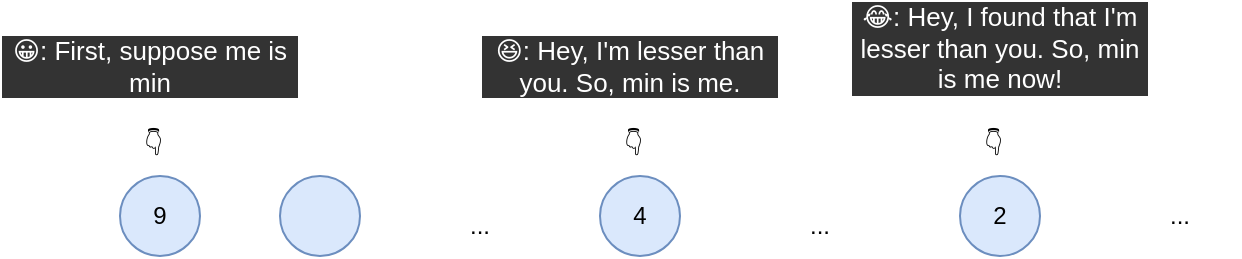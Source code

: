 <mxfile version="16.0.3" type="device"><diagram id="IEJ6oQPYVNCtGKbJSgM2" name="Page-1"><mxGraphModel dx="868" dy="425" grid="1" gridSize="10" guides="1" tooltips="1" connect="1" arrows="1" fold="1" page="1" pageScale="1" pageWidth="827" pageHeight="1169" math="0" shadow="0"><root><mxCell id="0"/><mxCell id="1" parent="0"/><mxCell id="hjbdmFrZJTsr64pxtBxD-2" value="9" style="ellipse;whiteSpace=wrap;html=1;aspect=fixed;fillColor=#dae8fc;strokeColor=#6c8ebf;" vertex="1" parent="1"><mxGeometry x="60" y="160" width="40" height="40" as="geometry"/></mxCell><mxCell id="hjbdmFrZJTsr64pxtBxD-3" value="" style="ellipse;whiteSpace=wrap;html=1;aspect=fixed;fillColor=#dae8fc;strokeColor=#6c8ebf;" vertex="1" parent="1"><mxGeometry x="140" y="160" width="40" height="40" as="geometry"/></mxCell><mxCell id="hjbdmFrZJTsr64pxtBxD-4" value="4" style="ellipse;whiteSpace=wrap;html=1;aspect=fixed;fillColor=#dae8fc;strokeColor=#6c8ebf;" vertex="1" parent="1"><mxGeometry x="300" y="160" width="40" height="40" as="geometry"/></mxCell><mxCell id="hjbdmFrZJTsr64pxtBxD-5" value="..." style="text;html=1;strokeColor=none;fillColor=none;align=center;verticalAlign=middle;whiteSpace=wrap;rounded=0;" vertex="1" parent="1"><mxGeometry x="210" y="170" width="60" height="30" as="geometry"/></mxCell><mxCell id="hjbdmFrZJTsr64pxtBxD-9" value="..." style="text;html=1;strokeColor=none;fillColor=none;align=center;verticalAlign=middle;whiteSpace=wrap;rounded=0;" vertex="1" parent="1"><mxGeometry x="380" y="170" width="60" height="30" as="geometry"/></mxCell><mxCell id="hjbdmFrZJTsr64pxtBxD-12" value="👇" style="text;whiteSpace=wrap;html=1;" vertex="1" parent="1"><mxGeometry x="70" y="130" width="40" height="30" as="geometry"/></mxCell><mxCell id="hjbdmFrZJTsr64pxtBxD-13" value="😀: First, suppose me is min" style="text;html=1;strokeColor=none;fillColor=none;align=center;verticalAlign=middle;whiteSpace=wrap;rounded=0;fontSize=13;fontColor=#FFFFFF;labelBackgroundColor=#333333;" vertex="1" parent="1"><mxGeometry y="90" width="150" height="30" as="geometry"/></mxCell><mxCell id="hjbdmFrZJTsr64pxtBxD-14" value="😆: Hey, I'm lesser than you. So, min is me." style="text;html=1;strokeColor=none;fillColor=none;align=center;verticalAlign=middle;whiteSpace=wrap;rounded=0;fontSize=13;fontColor=#FFFFFF;labelBackgroundColor=#333333;" vertex="1" parent="1"><mxGeometry x="240" y="90" width="150" height="30" as="geometry"/></mxCell><mxCell id="hjbdmFrZJTsr64pxtBxD-15" value="👇" style="text;whiteSpace=wrap;html=1;" vertex="1" parent="1"><mxGeometry x="310" y="130" width="40" height="30" as="geometry"/></mxCell><mxCell id="hjbdmFrZJTsr64pxtBxD-16" value="2" style="ellipse;whiteSpace=wrap;html=1;aspect=fixed;fillColor=#dae8fc;strokeColor=#6c8ebf;" vertex="1" parent="1"><mxGeometry x="480" y="160" width="40" height="40" as="geometry"/></mxCell><mxCell id="hjbdmFrZJTsr64pxtBxD-17" value="😂: Hey, I found that I'm lesser than you. So, min is me now!" style="text;html=1;strokeColor=none;fillColor=none;align=center;verticalAlign=middle;whiteSpace=wrap;rounded=0;fontSize=13;fontColor=#FFFFFF;labelBackgroundColor=#333333;" vertex="1" parent="1"><mxGeometry x="425" y="81" width="150" height="30" as="geometry"/></mxCell><mxCell id="hjbdmFrZJTsr64pxtBxD-18" value="👇" style="text;whiteSpace=wrap;html=1;" vertex="1" parent="1"><mxGeometry x="490" y="130" width="40" height="30" as="geometry"/></mxCell><mxCell id="hjbdmFrZJTsr64pxtBxD-19" value="..." style="text;html=1;strokeColor=none;fillColor=none;align=center;verticalAlign=middle;whiteSpace=wrap;rounded=0;" vertex="1" parent="1"><mxGeometry x="560" y="165" width="60" height="30" as="geometry"/></mxCell></root></mxGraphModel></diagram></mxfile>